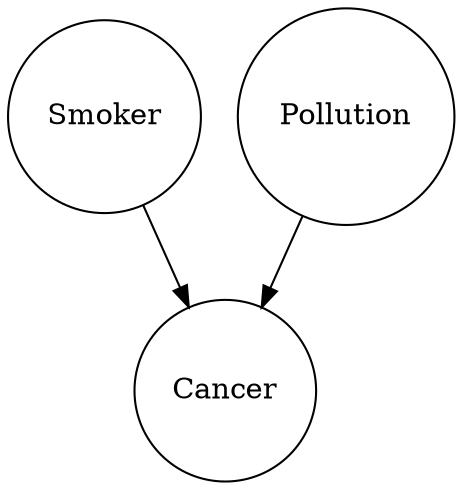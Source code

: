 digraph {
  node [shape=circle];
  A [label="Smoker"];
  B [label="Cancer"];
  C [label="Pollution"];

  A->B;
  C->B;

  rank=same; A; C;
}
